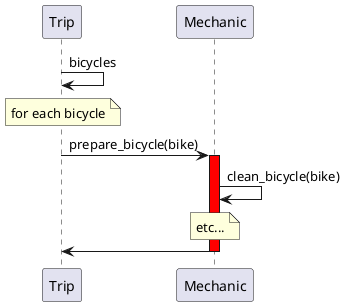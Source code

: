 'Revised design of interface
'Trip now makes the request to mechanic to prepare a bicycle
'Now mechanic is exposing one public method to Trip
'We can still introduce more flexibility into this design
@startuml Trip - Mechanic interface
Trip -> Trip : bicycles
Note over Trip
for each bicycle
endNote
Trip -> Mechanic --++ #red : prepare_bicycle(bike)
Mechanic -> Mechanic : clean_bicycle(bike)
Note over Mechanic
etc...
endNote
Mechanic -> Trip --

@enduml